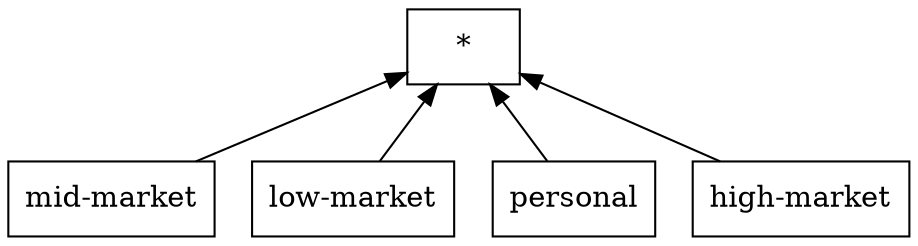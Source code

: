 digraph G { 
 rankdir=BT;
 subgraph ba { 
1 [shape=record,label="{mid-market}"];
2 [shape=record,label="{low-market}"];
3 [shape=record,label="{personal}"];
4 [shape=record,label="{high-market}"];
5 [shape=record,label="{*}"];
1 -> 5
2 -> 5
3 -> 5
4 -> 5
}}